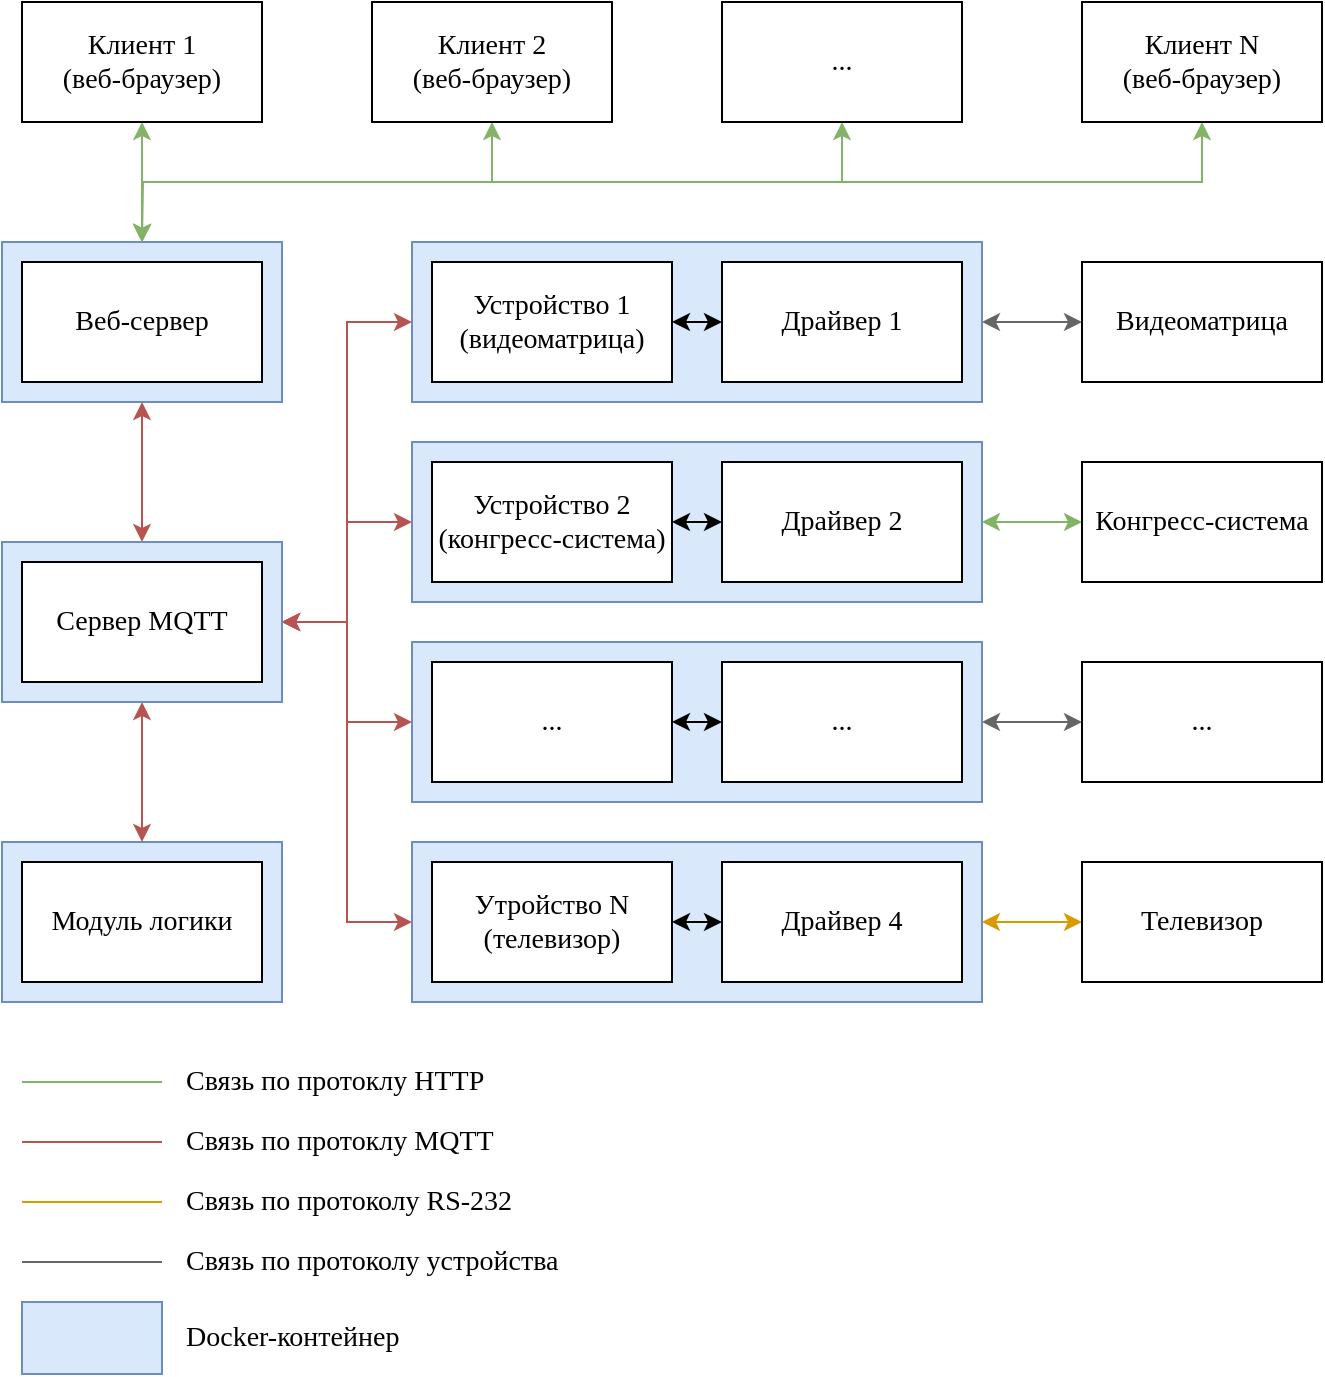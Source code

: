 <mxfile version="10.8.0" type="device"><diagram id="jWn4eir7iwm21crqZv9S" name="Page-1"><mxGraphModel dx="1394" dy="781" grid="1" gridSize="10" guides="1" tooltips="1" connect="1" arrows="1" fold="1" page="1" pageScale="1" pageWidth="827" pageHeight="1169" math="0" shadow="0"><root><mxCell id="0"/><mxCell id="1" parent="0"/><mxCell id="hSJ_HCC25f3XBm3D6Bzm-17" style="edgeStyle=orthogonalEdgeStyle;rounded=0;orthogonalLoop=1;jettySize=auto;html=1;exitX=0;exitY=0.5;exitDx=0;exitDy=0;entryX=1;entryY=0.5;entryDx=0;entryDy=0;startArrow=classic;startFill=1;fillColor=#f8cecc;strokeColor=#b85450;fontFamily=Times New Roman;fontSize=14;" parent="1" source="hSJ_HCC25f3XBm3D6Bzm-12" target="hSJ_HCC25f3XBm3D6Bzm-4" edge="1"><mxGeometry relative="1" as="geometry"/></mxCell><mxCell id="hSJ_HCC25f3XBm3D6Bzm-26" style="edgeStyle=orthogonalEdgeStyle;rounded=0;orthogonalLoop=1;jettySize=auto;html=1;exitX=1;exitY=0.5;exitDx=0;exitDy=0;entryX=0;entryY=0.5;entryDx=0;entryDy=0;startArrow=classic;startFill=1;fillColor=#ffe6cc;strokeColor=#d79b00;fontFamily=Times New Roman;fontSize=14;" parent="1" source="hSJ_HCC25f3XBm3D6Bzm-12" target="3aol9rDjoOWIYgwxNE81-45" edge="1"><mxGeometry relative="1" as="geometry"/></mxCell><mxCell id="hSJ_HCC25f3XBm3D6Bzm-12" value="" style="rounded=0;whiteSpace=wrap;html=1;fillColor=#dae8fc;strokeColor=#6c8ebf;glass=0;fontFamily=Times New Roman;fontSize=14;" parent="1" vertex="1"><mxGeometry x="285" y="440" width="285" height="80" as="geometry"/></mxCell><mxCell id="hSJ_HCC25f3XBm3D6Bzm-16" style="edgeStyle=orthogonalEdgeStyle;rounded=0;orthogonalLoop=1;jettySize=auto;html=1;exitX=0;exitY=0.5;exitDx=0;exitDy=0;entryX=1;entryY=0.5;entryDx=0;entryDy=0;startArrow=classic;startFill=1;fillColor=#f8cecc;strokeColor=#b85450;fontFamily=Times New Roman;fontSize=14;" parent="1" source="hSJ_HCC25f3XBm3D6Bzm-11" target="hSJ_HCC25f3XBm3D6Bzm-4" edge="1"><mxGeometry relative="1" as="geometry"/></mxCell><mxCell id="hSJ_HCC25f3XBm3D6Bzm-24" style="edgeStyle=orthogonalEdgeStyle;rounded=0;orthogonalLoop=1;jettySize=auto;html=1;exitX=1;exitY=0.5;exitDx=0;exitDy=0;entryX=0;entryY=0.5;entryDx=0;entryDy=0;startArrow=classic;startFill=1;fillColor=#f5f5f5;strokeColor=#666666;fontFamily=Times New Roman;fontSize=14;" parent="1" source="hSJ_HCC25f3XBm3D6Bzm-11" target="3aol9rDjoOWIYgwxNE81-42" edge="1"><mxGeometry relative="1" as="geometry"/></mxCell><mxCell id="hSJ_HCC25f3XBm3D6Bzm-11" value="" style="rounded=0;whiteSpace=wrap;html=1;fillColor=#dae8fc;strokeColor=#6c8ebf;glass=0;fontFamily=Times New Roman;fontSize=14;" parent="1" vertex="1"><mxGeometry x="285" y="340" width="285" height="80" as="geometry"/></mxCell><mxCell id="hSJ_HCC25f3XBm3D6Bzm-15" style="edgeStyle=orthogonalEdgeStyle;rounded=0;orthogonalLoop=1;jettySize=auto;html=1;exitX=0;exitY=0.5;exitDx=0;exitDy=0;entryX=1;entryY=0.5;entryDx=0;entryDy=0;startArrow=classic;startFill=1;fillColor=#f8cecc;strokeColor=#b85450;fontFamily=Times New Roman;fontSize=14;" parent="1" source="hSJ_HCC25f3XBm3D6Bzm-10" target="hSJ_HCC25f3XBm3D6Bzm-4" edge="1"><mxGeometry relative="1" as="geometry"/></mxCell><mxCell id="hSJ_HCC25f3XBm3D6Bzm-23" style="edgeStyle=orthogonalEdgeStyle;rounded=0;orthogonalLoop=1;jettySize=auto;html=1;exitX=1;exitY=0.5;exitDx=0;exitDy=0;entryX=0;entryY=0.5;entryDx=0;entryDy=0;startArrow=classic;startFill=1;fillColor=#d5e8d4;strokeColor=#82b366;fontFamily=Times New Roman;fontSize=14;" parent="1" source="hSJ_HCC25f3XBm3D6Bzm-10" target="3aol9rDjoOWIYgwxNE81-41" edge="1"><mxGeometry relative="1" as="geometry"/></mxCell><mxCell id="hSJ_HCC25f3XBm3D6Bzm-10" value="" style="rounded=0;whiteSpace=wrap;html=1;fillColor=#dae8fc;strokeColor=#6c8ebf;glass=0;fontFamily=Times New Roman;fontSize=14;" parent="1" vertex="1"><mxGeometry x="285" y="240" width="285" height="80" as="geometry"/></mxCell><mxCell id="hSJ_HCC25f3XBm3D6Bzm-14" style="edgeStyle=orthogonalEdgeStyle;rounded=0;orthogonalLoop=1;jettySize=auto;html=1;exitX=0;exitY=0.5;exitDx=0;exitDy=0;entryX=1;entryY=0.5;entryDx=0;entryDy=0;startArrow=classic;startFill=1;fillColor=#f8cecc;strokeColor=#b85450;fontFamily=Times New Roman;fontSize=14;" parent="1" source="hSJ_HCC25f3XBm3D6Bzm-9" target="hSJ_HCC25f3XBm3D6Bzm-4" edge="1"><mxGeometry relative="1" as="geometry"/></mxCell><mxCell id="hSJ_HCC25f3XBm3D6Bzm-22" style="edgeStyle=orthogonalEdgeStyle;rounded=0;orthogonalLoop=1;jettySize=auto;html=1;exitX=1;exitY=0.5;exitDx=0;exitDy=0;entryX=0;entryY=0.5;entryDx=0;entryDy=0;startArrow=classic;startFill=1;fillColor=#f5f5f5;strokeColor=#666666;fontFamily=Times New Roman;fontSize=14;" parent="1" source="hSJ_HCC25f3XBm3D6Bzm-9" target="3aol9rDjoOWIYgwxNE81-40" edge="1"><mxGeometry relative="1" as="geometry"/></mxCell><mxCell id="hSJ_HCC25f3XBm3D6Bzm-9" value="" style="rounded=0;whiteSpace=wrap;html=1;fillColor=#dae8fc;strokeColor=#6c8ebf;glass=0;fontFamily=Times New Roman;fontSize=14;" parent="1" vertex="1"><mxGeometry x="285" y="140" width="285" height="80" as="geometry"/></mxCell><mxCell id="hSJ_HCC25f3XBm3D6Bzm-6" value="" style="rounded=0;whiteSpace=wrap;html=1;fillColor=#dae8fc;strokeColor=#6c8ebf;glass=0;fontFamily=Times New Roman;fontSize=14;" parent="1" vertex="1"><mxGeometry x="80" y="440" width="140" height="80" as="geometry"/></mxCell><mxCell id="hSJ_HCC25f3XBm3D6Bzm-18" style="edgeStyle=orthogonalEdgeStyle;rounded=0;orthogonalLoop=1;jettySize=auto;html=1;exitX=0.5;exitY=0;exitDx=0;exitDy=0;entryX=0.5;entryY=1;entryDx=0;entryDy=0;startArrow=classic;startFill=1;fillColor=#d5e8d4;strokeColor=#82b366;fontFamily=Times New Roman;fontSize=14;" parent="1" source="hSJ_HCC25f3XBm3D6Bzm-5" target="3aol9rDjoOWIYgwxNE81-1" edge="1"><mxGeometry relative="1" as="geometry"/></mxCell><mxCell id="hSJ_HCC25f3XBm3D6Bzm-5" value="" style="rounded=0;whiteSpace=wrap;html=1;fillColor=#dae8fc;strokeColor=#6c8ebf;glass=0;fontFamily=Times New Roman;fontSize=14;" parent="1" vertex="1"><mxGeometry x="80" y="140" width="140" height="80" as="geometry"/></mxCell><mxCell id="hSJ_HCC25f3XBm3D6Bzm-7" style="edgeStyle=orthogonalEdgeStyle;rounded=0;orthogonalLoop=1;jettySize=auto;html=1;exitX=0.5;exitY=0;exitDx=0;exitDy=0;entryX=0.5;entryY=1;entryDx=0;entryDy=0;startArrow=classic;startFill=1;fillColor=#f8cecc;strokeColor=#b85450;fontFamily=Times New Roman;fontSize=14;" parent="1" source="hSJ_HCC25f3XBm3D6Bzm-4" target="hSJ_HCC25f3XBm3D6Bzm-5" edge="1"><mxGeometry relative="1" as="geometry"><mxPoint x="150.034" y="240.31" as="targetPoint"/></mxGeometry></mxCell><mxCell id="hSJ_HCC25f3XBm3D6Bzm-8" style="edgeStyle=orthogonalEdgeStyle;rounded=0;orthogonalLoop=1;jettySize=auto;html=1;exitX=0.5;exitY=1;exitDx=0;exitDy=0;startArrow=classic;startFill=1;fillColor=#f8cecc;strokeColor=#b85450;fontFamily=Times New Roman;fontSize=14;" parent="1" source="hSJ_HCC25f3XBm3D6Bzm-4" target="hSJ_HCC25f3XBm3D6Bzm-6" edge="1"><mxGeometry relative="1" as="geometry"/></mxCell><mxCell id="hSJ_HCC25f3XBm3D6Bzm-4" value="" style="rounded=0;whiteSpace=wrap;html=1;fillColor=#dae8fc;strokeColor=#6c8ebf;glass=0;fontFamily=Times New Roman;fontSize=14;" parent="1" vertex="1"><mxGeometry x="80" y="290" width="140" height="80" as="geometry"/></mxCell><mxCell id="3aol9rDjoOWIYgwxNE81-1" value="&lt;div style=&quot;font-size: 14px;&quot;&gt;Клиент 1&lt;/div&gt;&lt;div style=&quot;font-size: 14px;&quot;&gt;(веб-браузер)&lt;br style=&quot;font-size: 14px;&quot;&gt;&lt;/div&gt;" style="rounded=0;whiteSpace=wrap;html=1;fontFamily=Times New Roman;fontSize=14;align=center;" parent="1" vertex="1"><mxGeometry x="90" y="20" width="120" height="60" as="geometry"/></mxCell><mxCell id="hSJ_HCC25f3XBm3D6Bzm-19" style="edgeStyle=orthogonalEdgeStyle;rounded=0;orthogonalLoop=1;jettySize=auto;html=1;exitX=0.5;exitY=1;exitDx=0;exitDy=0;entryX=0.5;entryY=0;entryDx=0;entryDy=0;startArrow=classic;startFill=1;fillColor=#d5e8d4;strokeColor=#82b366;fontFamily=Times New Roman;fontSize=14;" parent="1" source="3aol9rDjoOWIYgwxNE81-2" target="hSJ_HCC25f3XBm3D6Bzm-5" edge="1"><mxGeometry relative="1" as="geometry"/></mxCell><mxCell id="3aol9rDjoOWIYgwxNE81-2" value="&lt;div style=&quot;font-size: 14px;&quot;&gt;Клиент 2&lt;/div&gt;&lt;div style=&quot;font-size: 14px;&quot;&gt;(веб-браузер)&lt;br style=&quot;font-size: 14px;&quot;&gt;&lt;/div&gt;" style="rounded=0;whiteSpace=wrap;html=1;fontFamily=Times New Roman;fontSize=14;align=center;" parent="1" vertex="1"><mxGeometry x="265" y="20" width="120" height="60" as="geometry"/></mxCell><mxCell id="hSJ_HCC25f3XBm3D6Bzm-21" style="edgeStyle=orthogonalEdgeStyle;rounded=0;orthogonalLoop=1;jettySize=auto;html=1;exitX=0.5;exitY=1;exitDx=0;exitDy=0;entryX=0.5;entryY=0;entryDx=0;entryDy=0;startArrow=classic;startFill=1;fillColor=#d5e8d4;strokeColor=#82b366;fontFamily=Times New Roman;fontSize=14;" parent="1" source="3aol9rDjoOWIYgwxNE81-3" target="hSJ_HCC25f3XBm3D6Bzm-5" edge="1"><mxGeometry relative="1" as="geometry"/></mxCell><mxCell id="3aol9rDjoOWIYgwxNE81-3" value="&lt;div style=&quot;font-size: 14px;&quot;&gt;Клиент N&lt;/div&gt;&lt;div style=&quot;font-size: 14px;&quot;&gt;(веб-браузер)&lt;br style=&quot;font-size: 14px;&quot;&gt;&lt;/div&gt;" style="rounded=0;whiteSpace=wrap;html=1;fontFamily=Times New Roman;fontSize=14;align=center;" parent="1" vertex="1"><mxGeometry x="620" y="20" width="120" height="60" as="geometry"/></mxCell><mxCell id="3aol9rDjoOWIYgwxNE81-4" value="Веб-сервер" style="rounded=0;whiteSpace=wrap;html=1;fontFamily=Times New Roman;fontSize=14;align=center;" parent="1" vertex="1"><mxGeometry x="90" y="150" width="120" height="60" as="geometry"/></mxCell><mxCell id="hSJ_HCC25f3XBm3D6Bzm-20" style="edgeStyle=orthogonalEdgeStyle;rounded=0;orthogonalLoop=1;jettySize=auto;html=1;exitX=0.5;exitY=1;exitDx=0;exitDy=0;startArrow=classic;startFill=1;fillColor=#d5e8d4;strokeColor=#82b366;fontFamily=Times New Roman;fontSize=14;" parent="1" source="3aol9rDjoOWIYgwxNE81-11" edge="1"><mxGeometry relative="1" as="geometry"><mxPoint x="150" y="140" as="targetPoint"/></mxGeometry></mxCell><mxCell id="3aol9rDjoOWIYgwxNE81-11" value="&lt;div style=&quot;font-size: 14px;&quot;&gt;...&lt;/div&gt;" style="rounded=0;whiteSpace=wrap;html=1;fontFamily=Times New Roman;fontSize=14;align=center;" parent="1" vertex="1"><mxGeometry x="440" y="20" width="120" height="60" as="geometry"/></mxCell><mxCell id="3aol9rDjoOWIYgwxNE81-16" value="Сервер MQTT" style="rounded=0;whiteSpace=wrap;html=1;fontFamily=Times New Roman;fontSize=14;align=center;" parent="1" vertex="1"><mxGeometry x="90" y="300" width="120" height="60" as="geometry"/></mxCell><mxCell id="3aol9rDjoOWIYgwxNE81-18" value="&lt;div style=&quot;font-size: 14px;&quot;&gt;Модуль логики&lt;/div&gt;" style="rounded=0;whiteSpace=wrap;html=1;fontFamily=Times New Roman;fontSize=14;align=center;" parent="1" vertex="1"><mxGeometry x="90" y="450" width="120" height="60" as="geometry"/></mxCell><mxCell id="3aol9rDjoOWIYgwxNE81-36" style="edgeStyle=orthogonalEdgeStyle;rounded=0;orthogonalLoop=1;jettySize=auto;html=1;exitX=1;exitY=0.5;exitDx=0;exitDy=0;entryX=0;entryY=0.5;entryDx=0;entryDy=0;startArrow=classic;startFill=1;fontFamily=Times New Roman;fontSize=14;" parent="1" source="3aol9rDjoOWIYgwxNE81-20" target="3aol9rDjoOWIYgwxNE81-31" edge="1"><mxGeometry relative="1" as="geometry"/></mxCell><mxCell id="3aol9rDjoOWIYgwxNE81-20" value="&lt;div style=&quot;font-size: 14px;&quot;&gt;Устройство 1&lt;/div&gt;&lt;div style=&quot;font-size: 14px;&quot;&gt;(видеоматрица)&lt;br style=&quot;font-size: 14px;&quot;&gt;&lt;/div&gt;" style="rounded=0;whiteSpace=wrap;html=1;fontFamily=Times New Roman;fontSize=14;align=center;" parent="1" vertex="1"><mxGeometry x="295" y="150" width="120" height="60" as="geometry"/></mxCell><mxCell id="3aol9rDjoOWIYgwxNE81-37" style="edgeStyle=orthogonalEdgeStyle;rounded=0;orthogonalLoop=1;jettySize=auto;html=1;exitX=1;exitY=0.5;exitDx=0;exitDy=0;entryX=0;entryY=0.5;entryDx=0;entryDy=0;startArrow=classic;startFill=1;fontFamily=Times New Roman;fontSize=14;" parent="1" source="3aol9rDjoOWIYgwxNE81-22" target="3aol9rDjoOWIYgwxNE81-32" edge="1"><mxGeometry relative="1" as="geometry"/></mxCell><mxCell id="3aol9rDjoOWIYgwxNE81-22" value="&lt;div style=&quot;font-size: 14px;&quot;&gt;Устройство 2&lt;br style=&quot;font-size: 14px;&quot;&gt;&lt;/div&gt;&lt;div style=&quot;font-size: 14px;&quot;&gt;(конгресс-система)&lt;br style=&quot;font-size: 14px;&quot;&gt;&lt;/div&gt;" style="rounded=0;whiteSpace=wrap;html=1;fontFamily=Times New Roman;fontSize=14;align=center;" parent="1" vertex="1"><mxGeometry x="295" y="250" width="120" height="60" as="geometry"/></mxCell><mxCell id="3aol9rDjoOWIYgwxNE81-38" style="edgeStyle=orthogonalEdgeStyle;rounded=0;orthogonalLoop=1;jettySize=auto;html=1;exitX=1;exitY=0.5;exitDx=0;exitDy=0;entryX=0;entryY=0.5;entryDx=0;entryDy=0;startArrow=classic;startFill=1;fontFamily=Times New Roman;fontSize=14;" parent="1" source="3aol9rDjoOWIYgwxNE81-23" target="3aol9rDjoOWIYgwxNE81-33" edge="1"><mxGeometry relative="1" as="geometry"/></mxCell><mxCell id="3aol9rDjoOWIYgwxNE81-23" value="&lt;div style=&quot;font-size: 14px;&quot;&gt;...&lt;/div&gt;" style="rounded=0;whiteSpace=wrap;html=1;fontFamily=Times New Roman;fontSize=14;align=center;" parent="1" vertex="1"><mxGeometry x="295" y="350" width="120" height="60" as="geometry"/></mxCell><mxCell id="3aol9rDjoOWIYgwxNE81-39" style="edgeStyle=orthogonalEdgeStyle;rounded=0;orthogonalLoop=1;jettySize=auto;html=1;exitX=1;exitY=0.5;exitDx=0;exitDy=0;entryX=0;entryY=0.5;entryDx=0;entryDy=0;startArrow=classic;startFill=1;fontFamily=Times New Roman;fontSize=14;" parent="1" source="3aol9rDjoOWIYgwxNE81-24" target="3aol9rDjoOWIYgwxNE81-34" edge="1"><mxGeometry relative="1" as="geometry"/></mxCell><mxCell id="3aol9rDjoOWIYgwxNE81-24" value="&lt;div style=&quot;font-size: 14px;&quot;&gt;Утройство N&lt;br style=&quot;font-size: 14px;&quot;&gt;&lt;/div&gt;&lt;div style=&quot;font-size: 14px;&quot;&gt;(телевизор)&lt;br style=&quot;font-size: 14px;&quot;&gt;&lt;/div&gt;" style="rounded=0;whiteSpace=wrap;html=1;fontFamily=Times New Roman;fontSize=14;align=center;" parent="1" vertex="1"><mxGeometry x="295" y="450" width="120" height="60" as="geometry"/></mxCell><mxCell id="3aol9rDjoOWIYgwxNE81-31" value="&lt;div style=&quot;font-size: 14px;&quot;&gt;Драйвер 1&lt;br style=&quot;font-size: 14px;&quot;&gt;&lt;/div&gt;" style="rounded=0;whiteSpace=wrap;html=1;fontFamily=Times New Roman;fontSize=14;align=center;" parent="1" vertex="1"><mxGeometry x="440" y="150" width="120" height="60" as="geometry"/></mxCell><mxCell id="3aol9rDjoOWIYgwxNE81-32" value="&lt;div style=&quot;font-size: 14px;&quot;&gt;Драйвер 2&lt;/div&gt;" style="rounded=0;whiteSpace=wrap;html=1;fontFamily=Times New Roman;fontSize=14;align=center;" parent="1" vertex="1"><mxGeometry x="440" y="250" width="120" height="60" as="geometry"/></mxCell><mxCell id="3aol9rDjoOWIYgwxNE81-33" value="&lt;div style=&quot;font-size: 14px;&quot;&gt;...&lt;/div&gt;" style="rounded=0;whiteSpace=wrap;html=1;fontFamily=Times New Roman;fontSize=14;align=center;" parent="1" vertex="1"><mxGeometry x="440" y="350" width="120" height="60" as="geometry"/></mxCell><mxCell id="3aol9rDjoOWIYgwxNE81-34" value="&lt;div style=&quot;font-size: 14px;&quot;&gt;Драйвер 4&lt;/div&gt;" style="rounded=0;whiteSpace=wrap;html=1;fontFamily=Times New Roman;fontSize=14;align=center;" parent="1" vertex="1"><mxGeometry x="440" y="450" width="120" height="60" as="geometry"/></mxCell><mxCell id="3aol9rDjoOWIYgwxNE81-40" value="Видеоматрица" style="rounded=0;whiteSpace=wrap;html=1;fontFamily=Times New Roman;fontSize=14;align=center;" parent="1" vertex="1"><mxGeometry x="620" y="150" width="120" height="60" as="geometry"/></mxCell><mxCell id="3aol9rDjoOWIYgwxNE81-41" value="Конгресс-система" style="rounded=0;whiteSpace=wrap;html=1;fontFamily=Times New Roman;fontSize=14;align=center;" parent="1" vertex="1"><mxGeometry x="620" y="250" width="120" height="60" as="geometry"/></mxCell><mxCell id="3aol9rDjoOWIYgwxNE81-42" value="..." style="rounded=0;whiteSpace=wrap;html=1;fontFamily=Times New Roman;fontSize=14;align=center;" parent="1" vertex="1"><mxGeometry x="620" y="350" width="120" height="60" as="geometry"/></mxCell><mxCell id="3aol9rDjoOWIYgwxNE81-45" value="Телевизор" style="rounded=0;whiteSpace=wrap;html=1;fontFamily=Times New Roman;fontSize=14;align=center;" parent="1" vertex="1"><mxGeometry x="620" y="450" width="120" height="60" as="geometry"/></mxCell><mxCell id="3aol9rDjoOWIYgwxNE81-50" value="" style="endArrow=none;html=1;fontFamily=Times New Roman;fontSize=14;fillColor=#d5e8d4;strokeColor=#82b366;" parent="1" edge="1"><mxGeometry width="50" height="50" relative="1" as="geometry"><mxPoint x="90" y="560" as="sourcePoint"/><mxPoint x="160" y="560" as="targetPoint"/></mxGeometry></mxCell><mxCell id="3aol9rDjoOWIYgwxNE81-51" value="" style="endArrow=none;html=1;fontFamily=Times New Roman;fontSize=14;fillColor=#f8cecc;strokeColor=#b85450;" parent="1" edge="1"><mxGeometry width="50" height="50" relative="1" as="geometry"><mxPoint x="90" y="590" as="sourcePoint"/><mxPoint x="160" y="590" as="targetPoint"/></mxGeometry></mxCell><mxCell id="3aol9rDjoOWIYgwxNE81-52" value="" style="endArrow=none;html=1;fontFamily=Times New Roman;fontSize=14;fillColor=#ffe6cc;strokeColor=#d79b00;" parent="1" edge="1"><mxGeometry width="50" height="50" relative="1" as="geometry"><mxPoint x="90" y="620" as="sourcePoint"/><mxPoint x="160" y="620" as="targetPoint"/></mxGeometry></mxCell><mxCell id="3aol9rDjoOWIYgwxNE81-53" value="Связь по протоклу HTTP" style="text;html=1;strokeColor=none;fillColor=none;align=left;verticalAlign=middle;whiteSpace=wrap;rounded=0;fontFamily=Times New Roman;fontSize=14;" parent="1" vertex="1"><mxGeometry x="170" y="550" width="190" height="20" as="geometry"/></mxCell><mxCell id="3aol9rDjoOWIYgwxNE81-54" value="Связь по протоклу MQTT" style="text;html=1;strokeColor=none;fillColor=none;align=left;verticalAlign=middle;whiteSpace=wrap;rounded=0;fontFamily=Times New Roman;fontSize=14;" parent="1" vertex="1"><mxGeometry x="170" y="580" width="190" height="20" as="geometry"/></mxCell><mxCell id="3aol9rDjoOWIYgwxNE81-55" value="&lt;div style=&quot;font-size: 14px;&quot;&gt;Связь по протоколу RS-232&lt;/div&gt;" style="text;html=1;strokeColor=none;fillColor=none;align=left;verticalAlign=middle;whiteSpace=wrap;rounded=0;fontFamily=Times New Roman;fontSize=14;" parent="1" vertex="1"><mxGeometry x="170" y="610" width="190" height="20" as="geometry"/></mxCell><mxCell id="3aol9rDjoOWIYgwxNE81-56" value="" style="endArrow=none;html=1;fontFamily=Times New Roman;fontSize=14;fillColor=#f5f5f5;strokeColor=#666666;" parent="1" edge="1"><mxGeometry width="50" height="50" relative="1" as="geometry"><mxPoint x="90" y="650" as="sourcePoint"/><mxPoint x="160" y="650" as="targetPoint"/></mxGeometry></mxCell><mxCell id="3aol9rDjoOWIYgwxNE81-57" value="&lt;div style=&quot;font-size: 14px;&quot;&gt;Связь по протоколу устройства&lt;br style=&quot;font-size: 14px;&quot;&gt;&lt;/div&gt;" style="text;html=1;strokeColor=none;fillColor=none;align=left;verticalAlign=middle;whiteSpace=wrap;rounded=0;fontFamily=Times New Roman;fontSize=14;" parent="1" vertex="1"><mxGeometry x="170" y="640" width="200" height="20" as="geometry"/></mxCell><mxCell id="hSJ_HCC25f3XBm3D6Bzm-27" value="" style="rounded=0;whiteSpace=wrap;html=1;glass=0;fillColor=#dae8fc;fontFamily=Times New Roman;fontSize=14;strokeColor=#6c8ebf;" parent="1" vertex="1"><mxGeometry x="90" y="670" width="70" height="36" as="geometry"/></mxCell><mxCell id="hSJ_HCC25f3XBm3D6Bzm-28" value="Docker-контейнер" style="text;html=1;strokeColor=none;fillColor=none;align=left;verticalAlign=middle;whiteSpace=wrap;rounded=0;fontFamily=Times New Roman;fontSize=14;" parent="1" vertex="1"><mxGeometry x="170" y="678" width="190" height="20" as="geometry"/></mxCell></root></mxGraphModel></diagram></mxfile>